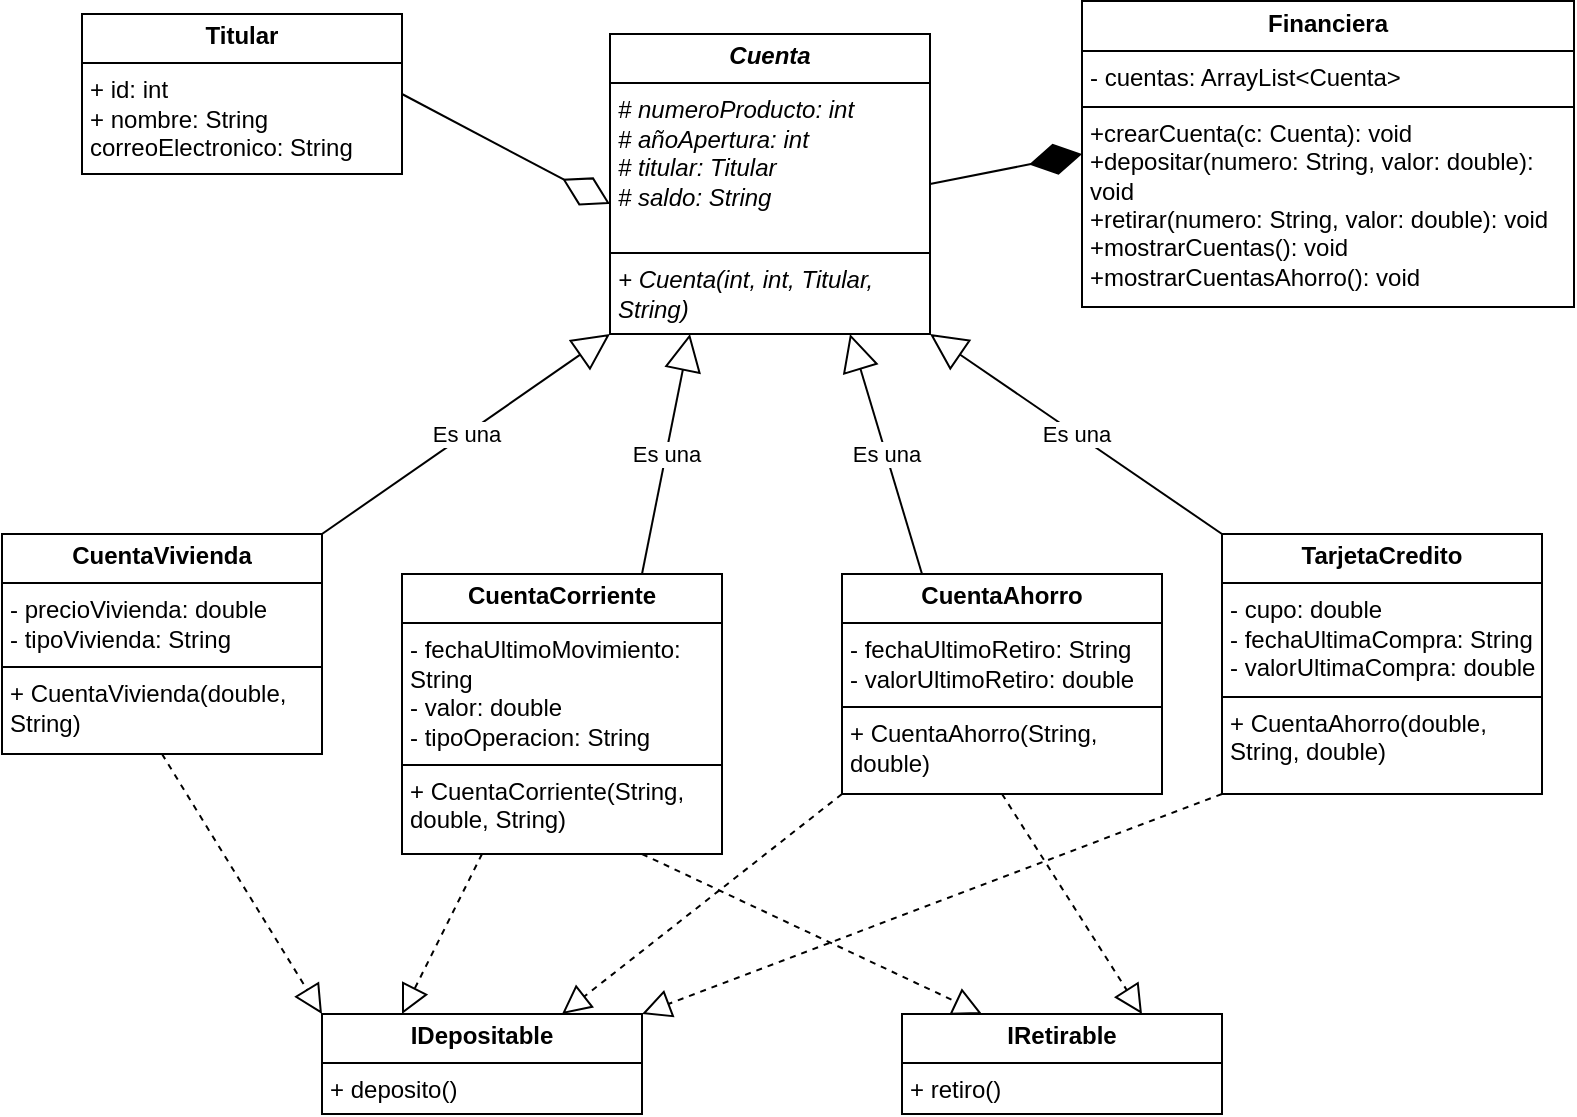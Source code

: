 <mxfile version="26.2.14">
  <diagram name="Página-1" id="6H7n7nfugrjIrMby0gXt">
    <mxGraphModel dx="1426" dy="777" grid="1" gridSize="10" guides="1" tooltips="1" connect="1" arrows="1" fold="1" page="1" pageScale="1" pageWidth="827" pageHeight="1169" math="0" shadow="0">
      <root>
        <mxCell id="0" />
        <mxCell id="1" parent="0" />
        <mxCell id="5zyshdqCEIOGWReOEP3U-1" value="&lt;p style=&quot;margin:0px;margin-top:4px;text-align:center;&quot;&gt;&lt;b&gt;Titular&lt;/b&gt;&lt;/p&gt;&lt;hr size=&quot;1&quot; style=&quot;border-style:solid;&quot;&gt;&lt;p style=&quot;margin:0px;margin-left:4px;&quot;&gt;+ id: int&lt;/p&gt;&lt;p style=&quot;margin:0px;margin-left:4px;&quot;&gt;+ nombre: String&lt;/p&gt;&lt;p style=&quot;margin:0px;margin-left:4px;&quot;&gt;correoElectronico: String&lt;/p&gt;&lt;p style=&quot;margin:0px;margin-left:4px;&quot;&gt;&lt;br&gt;&lt;/p&gt;" style="verticalAlign=top;align=left;overflow=fill;html=1;whiteSpace=wrap;" parent="1" vertex="1">
          <mxGeometry x="70" y="40" width="160" height="80" as="geometry" />
        </mxCell>
        <mxCell id="5zyshdqCEIOGWReOEP3U-3" value="&lt;p style=&quot;margin:0px;margin-top:4px;text-align:center;&quot;&gt;&lt;b&gt;CuentaVivienda&lt;/b&gt;&lt;/p&gt;&lt;hr size=&quot;1&quot; style=&quot;border-style:solid;&quot;&gt;&lt;p style=&quot;margin:0px;margin-left:4px;&quot;&gt;- precioVivienda: double&lt;/p&gt;&lt;p style=&quot;margin:0px;margin-left:4px;&quot;&gt;- tipoVivienda: String&lt;/p&gt;&lt;hr size=&quot;1&quot; style=&quot;border-style:solid;&quot;&gt;&lt;p style=&quot;margin:0px;margin-left:4px;&quot;&gt;+ CuentaVivienda(double, String)&lt;/p&gt;" style="verticalAlign=top;align=left;overflow=fill;html=1;whiteSpace=wrap;" parent="1" vertex="1">
          <mxGeometry x="30" y="300" width="160" height="110" as="geometry" />
        </mxCell>
        <mxCell id="5zyshdqCEIOGWReOEP3U-4" value="&lt;p style=&quot;margin:0px;margin-top:4px;text-align:center;&quot;&gt;&lt;b&gt;CuentaCorriente&lt;/b&gt;&lt;/p&gt;&lt;hr size=&quot;1&quot; style=&quot;border-style:solid;&quot;&gt;&lt;p style=&quot;margin:0px;margin-left:4px;&quot;&gt;- fechaUltimoMovimiento: String&lt;/p&gt;&lt;p style=&quot;margin:0px;margin-left:4px;&quot;&gt;- valor: double&lt;/p&gt;&lt;p style=&quot;margin:0px;margin-left:4px;&quot;&gt;- tipoOperacion: String&lt;/p&gt;&lt;hr size=&quot;1&quot; style=&quot;border-style:solid;&quot;&gt;&lt;p style=&quot;margin:0px;margin-left:4px;&quot;&gt;+ CuentaCorriente(String, double, String)&lt;/p&gt;" style="verticalAlign=top;align=left;overflow=fill;html=1;whiteSpace=wrap;" parent="1" vertex="1">
          <mxGeometry x="230" y="320" width="160" height="140" as="geometry" />
        </mxCell>
        <mxCell id="5zyshdqCEIOGWReOEP3U-5" value="&lt;p style=&quot;margin:0px;margin-top:4px;text-align:center;&quot;&gt;&lt;b&gt;CuentaAhorro&lt;/b&gt;&lt;/p&gt;&lt;hr size=&quot;1&quot; style=&quot;border-style:solid;&quot;&gt;&lt;p style=&quot;margin:0px;margin-left:4px;&quot;&gt;- fechaUltimoRetiro: String&lt;/p&gt;&lt;p style=&quot;margin:0px;margin-left:4px;&quot;&gt;- valorUltimoRetiro: double&lt;/p&gt;&lt;hr size=&quot;1&quot; style=&quot;border-style:solid;&quot;&gt;&lt;p style=&quot;margin:0px;margin-left:4px;&quot;&gt;+ CuentaAhorro(String, double)&lt;/p&gt;" style="verticalAlign=top;align=left;overflow=fill;html=1;whiteSpace=wrap;" parent="1" vertex="1">
          <mxGeometry x="450" y="320" width="160" height="110" as="geometry" />
        </mxCell>
        <mxCell id="5zyshdqCEIOGWReOEP3U-6" value="&lt;p style=&quot;margin:0px;margin-top:4px;text-align:center;&quot;&gt;&lt;b&gt;TarjetaCredito&lt;/b&gt;&lt;/p&gt;&lt;hr size=&quot;1&quot; style=&quot;border-style:solid;&quot;&gt;&lt;p style=&quot;margin:0px;margin-left:4px;&quot;&gt;- cupo: double&lt;/p&gt;&lt;p style=&quot;margin:0px;margin-left:4px;&quot;&gt;- fechaUltimaCompra: String&lt;/p&gt;&lt;p style=&quot;margin:0px;margin-left:4px;&quot;&gt;- valorUltimaCompra: double&lt;/p&gt;&lt;hr size=&quot;1&quot; style=&quot;border-style:solid;&quot;&gt;&lt;p style=&quot;margin:0px;margin-left:4px;&quot;&gt;+ CuentaAhorro(double, String, double)&lt;/p&gt;" style="verticalAlign=top;align=left;overflow=fill;html=1;whiteSpace=wrap;" parent="1" vertex="1">
          <mxGeometry x="640" y="300" width="160" height="130" as="geometry" />
        </mxCell>
        <mxCell id="5zyshdqCEIOGWReOEP3U-8" value="Es una" style="endArrow=block;endSize=16;endFill=0;html=1;rounded=0;exitX=0.25;exitY=0;exitDx=0;exitDy=0;entryX=0.75;entryY=1;entryDx=0;entryDy=0;" parent="1" source="5zyshdqCEIOGWReOEP3U-5" edge="1">
          <mxGeometry width="160" relative="1" as="geometry">
            <mxPoint x="90" y="180" as="sourcePoint" />
            <mxPoint x="454" y="200" as="targetPoint" />
          </mxGeometry>
        </mxCell>
        <mxCell id="5zyshdqCEIOGWReOEP3U-9" value="Es una" style="endArrow=block;endSize=16;endFill=0;html=1;rounded=0;exitX=1;exitY=0;exitDx=0;exitDy=0;entryX=0;entryY=1;entryDx=0;entryDy=0;" parent="1" source="5zyshdqCEIOGWReOEP3U-3" edge="1">
          <mxGeometry width="160" relative="1" as="geometry">
            <mxPoint x="148" y="235" as="sourcePoint" />
            <mxPoint x="334" y="200" as="targetPoint" />
          </mxGeometry>
        </mxCell>
        <mxCell id="5zyshdqCEIOGWReOEP3U-10" value="Es una" style="endArrow=block;endSize=16;endFill=0;html=1;rounded=0;exitX=0.75;exitY=0;exitDx=0;exitDy=0;entryX=0.25;entryY=1;entryDx=0;entryDy=0;" parent="1" source="5zyshdqCEIOGWReOEP3U-4" edge="1">
          <mxGeometry width="160" relative="1" as="geometry">
            <mxPoint x="310" y="340" as="sourcePoint" />
            <mxPoint x="374" y="200" as="targetPoint" />
          </mxGeometry>
        </mxCell>
        <mxCell id="5zyshdqCEIOGWReOEP3U-11" value="Es una" style="endArrow=block;endSize=16;endFill=0;html=1;rounded=0;exitX=0;exitY=0;exitDx=0;exitDy=0;entryX=1;entryY=1;entryDx=0;entryDy=0;" parent="1" source="5zyshdqCEIOGWReOEP3U-6" edge="1">
          <mxGeometry width="160" relative="1" as="geometry">
            <mxPoint x="130" y="190" as="sourcePoint" />
            <mxPoint x="494" y="200" as="targetPoint" />
          </mxGeometry>
        </mxCell>
        <mxCell id="5zyshdqCEIOGWReOEP3U-12" value="&lt;p style=&quot;margin:0px;margin-top:4px;text-align:center;&quot;&gt;&lt;b&gt;Financiera&lt;/b&gt;&lt;/p&gt;&lt;hr size=&quot;1&quot; style=&quot;border-style:solid;&quot;&gt;&lt;p style=&quot;margin:0px;margin-left:4px;&quot;&gt;&lt;span style=&quot;background-color: transparent;&quot;&gt;- cuentas: ArrayList&amp;lt;Cuenta&amp;gt;&lt;/span&gt;&lt;/p&gt;&lt;hr size=&quot;1&quot; style=&quot;border-style:solid;&quot;&gt;&lt;p style=&quot;margin:0px;margin-left:4px;&quot;&gt;+crearCuenta(c: Cuenta): void&lt;/p&gt;&lt;p style=&quot;margin:0px;margin-left:4px;&quot;&gt;+depositar(numero: String, valor: double): void&lt;/p&gt;&lt;p style=&quot;margin:0px;margin-left:4px;&quot;&gt;+retirar(numero: String, valor: double): void&lt;/p&gt;&lt;p style=&quot;margin:0px;margin-left:4px;&quot;&gt;+mostrarCuentas(): void&lt;/p&gt;&lt;p style=&quot;margin:0px;margin-left:4px;&quot;&gt;+mostrarCuentasAhorro(): void&lt;/p&gt;" style="verticalAlign=top;align=left;overflow=fill;html=1;whiteSpace=wrap;" parent="1" vertex="1">
          <mxGeometry x="570" y="33.5" width="246" height="153" as="geometry" />
        </mxCell>
        <mxCell id="5zyshdqCEIOGWReOEP3U-13" value="" style="endArrow=diamondThin;endFill=1;endSize=24;html=1;rounded=0;entryX=0;entryY=0.5;entryDx=0;entryDy=0;exitX=1;exitY=0.5;exitDx=0;exitDy=0;" parent="1" target="5zyshdqCEIOGWReOEP3U-12" edge="1" source="5zyshdqCEIOGWReOEP3U-15">
          <mxGeometry width="160" relative="1" as="geometry">
            <mxPoint x="414" y="200" as="sourcePoint" />
            <mxPoint x="500" y="380" as="targetPoint" />
          </mxGeometry>
        </mxCell>
        <mxCell id="5zyshdqCEIOGWReOEP3U-14" value="" style="endArrow=diamondThin;endFill=0;endSize=24;html=1;rounded=0;exitX=1;exitY=0.5;exitDx=0;exitDy=0;entryX=0;entryY=0.5;entryDx=0;entryDy=0;" parent="1" source="5zyshdqCEIOGWReOEP3U-1" edge="1">
          <mxGeometry width="160" relative="1" as="geometry">
            <mxPoint x="221" y="70" as="sourcePoint" />
            <mxPoint x="334" y="135" as="targetPoint" />
          </mxGeometry>
        </mxCell>
        <mxCell id="5zyshdqCEIOGWReOEP3U-15" value="&lt;p style=&quot;margin:0px;margin-top:4px;text-align:center;&quot;&gt;&lt;b&gt;&lt;i&gt;Cuenta&lt;/i&gt;&lt;/b&gt;&lt;/p&gt;&lt;hr size=&quot;1&quot; style=&quot;border-style:solid;&quot;&gt;&lt;p style=&quot;margin: 0px 0px 0px 4px;&quot;&gt;&lt;i&gt;# numeroProducto: int&lt;/i&gt;&lt;/p&gt;&lt;p style=&quot;margin: 0px 0px 0px 4px;&quot;&gt;&lt;i&gt;# añoApertura: int&lt;/i&gt;&lt;/p&gt;&lt;p style=&quot;margin: 0px 0px 0px 4px;&quot;&gt;&lt;i&gt;# titular: Titular&lt;/i&gt;&lt;/p&gt;&lt;p style=&quot;margin: 0px 0px 0px 4px;&quot;&gt;&lt;i&gt;# saldo: String&lt;/i&gt;&lt;/p&gt;&lt;p style=&quot;margin: 0px 0px 0px 4px;&quot;&gt;&lt;i&gt;&lt;br&gt;&lt;/i&gt;&lt;/p&gt;&lt;hr size=&quot;1&quot; style=&quot;border-style:solid;&quot;&gt;&lt;p style=&quot;margin:0px;margin-left:4px;&quot;&gt;&lt;i&gt;+ Cuenta(int, int, Titular, String)&lt;/i&gt;&lt;/p&gt;" style="verticalAlign=top;align=left;overflow=fill;html=1;whiteSpace=wrap;" parent="1" vertex="1">
          <mxGeometry x="334" y="50" width="160" height="150" as="geometry" />
        </mxCell>
        <mxCell id="DVshZgNk_-_Bzi2oCY8i-1" value="&lt;p style=&quot;margin:0px;margin-top:4px;text-align:center;&quot;&gt;&lt;b&gt;IDepositable&lt;/b&gt;&lt;/p&gt;&lt;hr size=&quot;1&quot; style=&quot;border-style:solid;&quot;&gt;&lt;p style=&quot;margin: 0px 0px 0px 4px;&quot;&gt;+ deposito()&lt;/p&gt;" style="verticalAlign=top;align=left;overflow=fill;html=1;whiteSpace=wrap;" vertex="1" parent="1">
          <mxGeometry x="190" y="540" width="160" height="50" as="geometry" />
        </mxCell>
        <mxCell id="DVshZgNk_-_Bzi2oCY8i-2" value="" style="endArrow=block;dashed=1;endFill=0;endSize=12;html=1;rounded=0;exitX=0.5;exitY=1;exitDx=0;exitDy=0;entryX=0;entryY=0;entryDx=0;entryDy=0;" edge="1" parent="1" source="5zyshdqCEIOGWReOEP3U-3" target="DVshZgNk_-_Bzi2oCY8i-1">
          <mxGeometry width="160" relative="1" as="geometry">
            <mxPoint x="220" y="510" as="sourcePoint" />
            <mxPoint x="380" y="510" as="targetPoint" />
          </mxGeometry>
        </mxCell>
        <mxCell id="DVshZgNk_-_Bzi2oCY8i-3" value="" style="endArrow=block;dashed=1;endFill=0;endSize=12;html=1;rounded=0;exitX=0;exitY=1;exitDx=0;exitDy=0;entryX=1;entryY=0;entryDx=0;entryDy=0;" edge="1" parent="1" source="5zyshdqCEIOGWReOEP3U-6" target="DVshZgNk_-_Bzi2oCY8i-1">
          <mxGeometry width="160" relative="1" as="geometry">
            <mxPoint x="600" y="480" as="sourcePoint" />
            <mxPoint x="470" y="580" as="targetPoint" />
          </mxGeometry>
        </mxCell>
        <mxCell id="DVshZgNk_-_Bzi2oCY8i-4" value="" style="endArrow=block;dashed=1;endFill=0;endSize=12;html=1;rounded=0;exitX=0;exitY=1;exitDx=0;exitDy=0;entryX=0.75;entryY=0;entryDx=0;entryDy=0;" edge="1" parent="1" source="5zyshdqCEIOGWReOEP3U-5" target="DVshZgNk_-_Bzi2oCY8i-1">
          <mxGeometry width="160" relative="1" as="geometry">
            <mxPoint x="430" y="480" as="sourcePoint" />
            <mxPoint x="550" y="610" as="targetPoint" />
          </mxGeometry>
        </mxCell>
        <mxCell id="DVshZgNk_-_Bzi2oCY8i-5" value="" style="endArrow=block;dashed=1;endFill=0;endSize=12;html=1;rounded=0;exitX=0.25;exitY=1;exitDx=0;exitDy=0;entryX=0.25;entryY=0;entryDx=0;entryDy=0;" edge="1" parent="1" source="5zyshdqCEIOGWReOEP3U-4" target="DVshZgNk_-_Bzi2oCY8i-1">
          <mxGeometry width="160" relative="1" as="geometry">
            <mxPoint x="330" y="470" as="sourcePoint" />
            <mxPoint x="430" y="590" as="targetPoint" />
          </mxGeometry>
        </mxCell>
        <mxCell id="DVshZgNk_-_Bzi2oCY8i-6" value="&lt;p style=&quot;margin:0px;margin-top:4px;text-align:center;&quot;&gt;&lt;b&gt;IRetirable&lt;/b&gt;&lt;/p&gt;&lt;hr size=&quot;1&quot; style=&quot;border-style:solid;&quot;&gt;&lt;p style=&quot;margin:0px;margin-left:4px;&quot;&gt;+ retiro()&lt;/p&gt;" style="verticalAlign=top;align=left;overflow=fill;html=1;whiteSpace=wrap;" vertex="1" parent="1">
          <mxGeometry x="480" y="540" width="160" height="50" as="geometry" />
        </mxCell>
        <mxCell id="DVshZgNk_-_Bzi2oCY8i-7" value="" style="endArrow=block;dashed=1;endFill=0;endSize=12;html=1;rounded=0;exitX=0.75;exitY=1;exitDx=0;exitDy=0;entryX=0.25;entryY=0;entryDx=0;entryDy=0;" edge="1" parent="1" source="5zyshdqCEIOGWReOEP3U-4" target="DVshZgNk_-_Bzi2oCY8i-6">
          <mxGeometry width="160" relative="1" as="geometry">
            <mxPoint x="650" y="440" as="sourcePoint" />
            <mxPoint x="400" y="550" as="targetPoint" />
          </mxGeometry>
        </mxCell>
        <mxCell id="DVshZgNk_-_Bzi2oCY8i-9" value="" style="endArrow=block;dashed=1;endFill=0;endSize=12;html=1;rounded=0;exitX=0.5;exitY=1;exitDx=0;exitDy=0;entryX=0.75;entryY=0;entryDx=0;entryDy=0;" edge="1" parent="1" source="5zyshdqCEIOGWReOEP3U-5" target="DVshZgNk_-_Bzi2oCY8i-6">
          <mxGeometry width="160" relative="1" as="geometry">
            <mxPoint x="780" y="500" as="sourcePoint" />
            <mxPoint x="530" y="610" as="targetPoint" />
          </mxGeometry>
        </mxCell>
      </root>
    </mxGraphModel>
  </diagram>
</mxfile>
